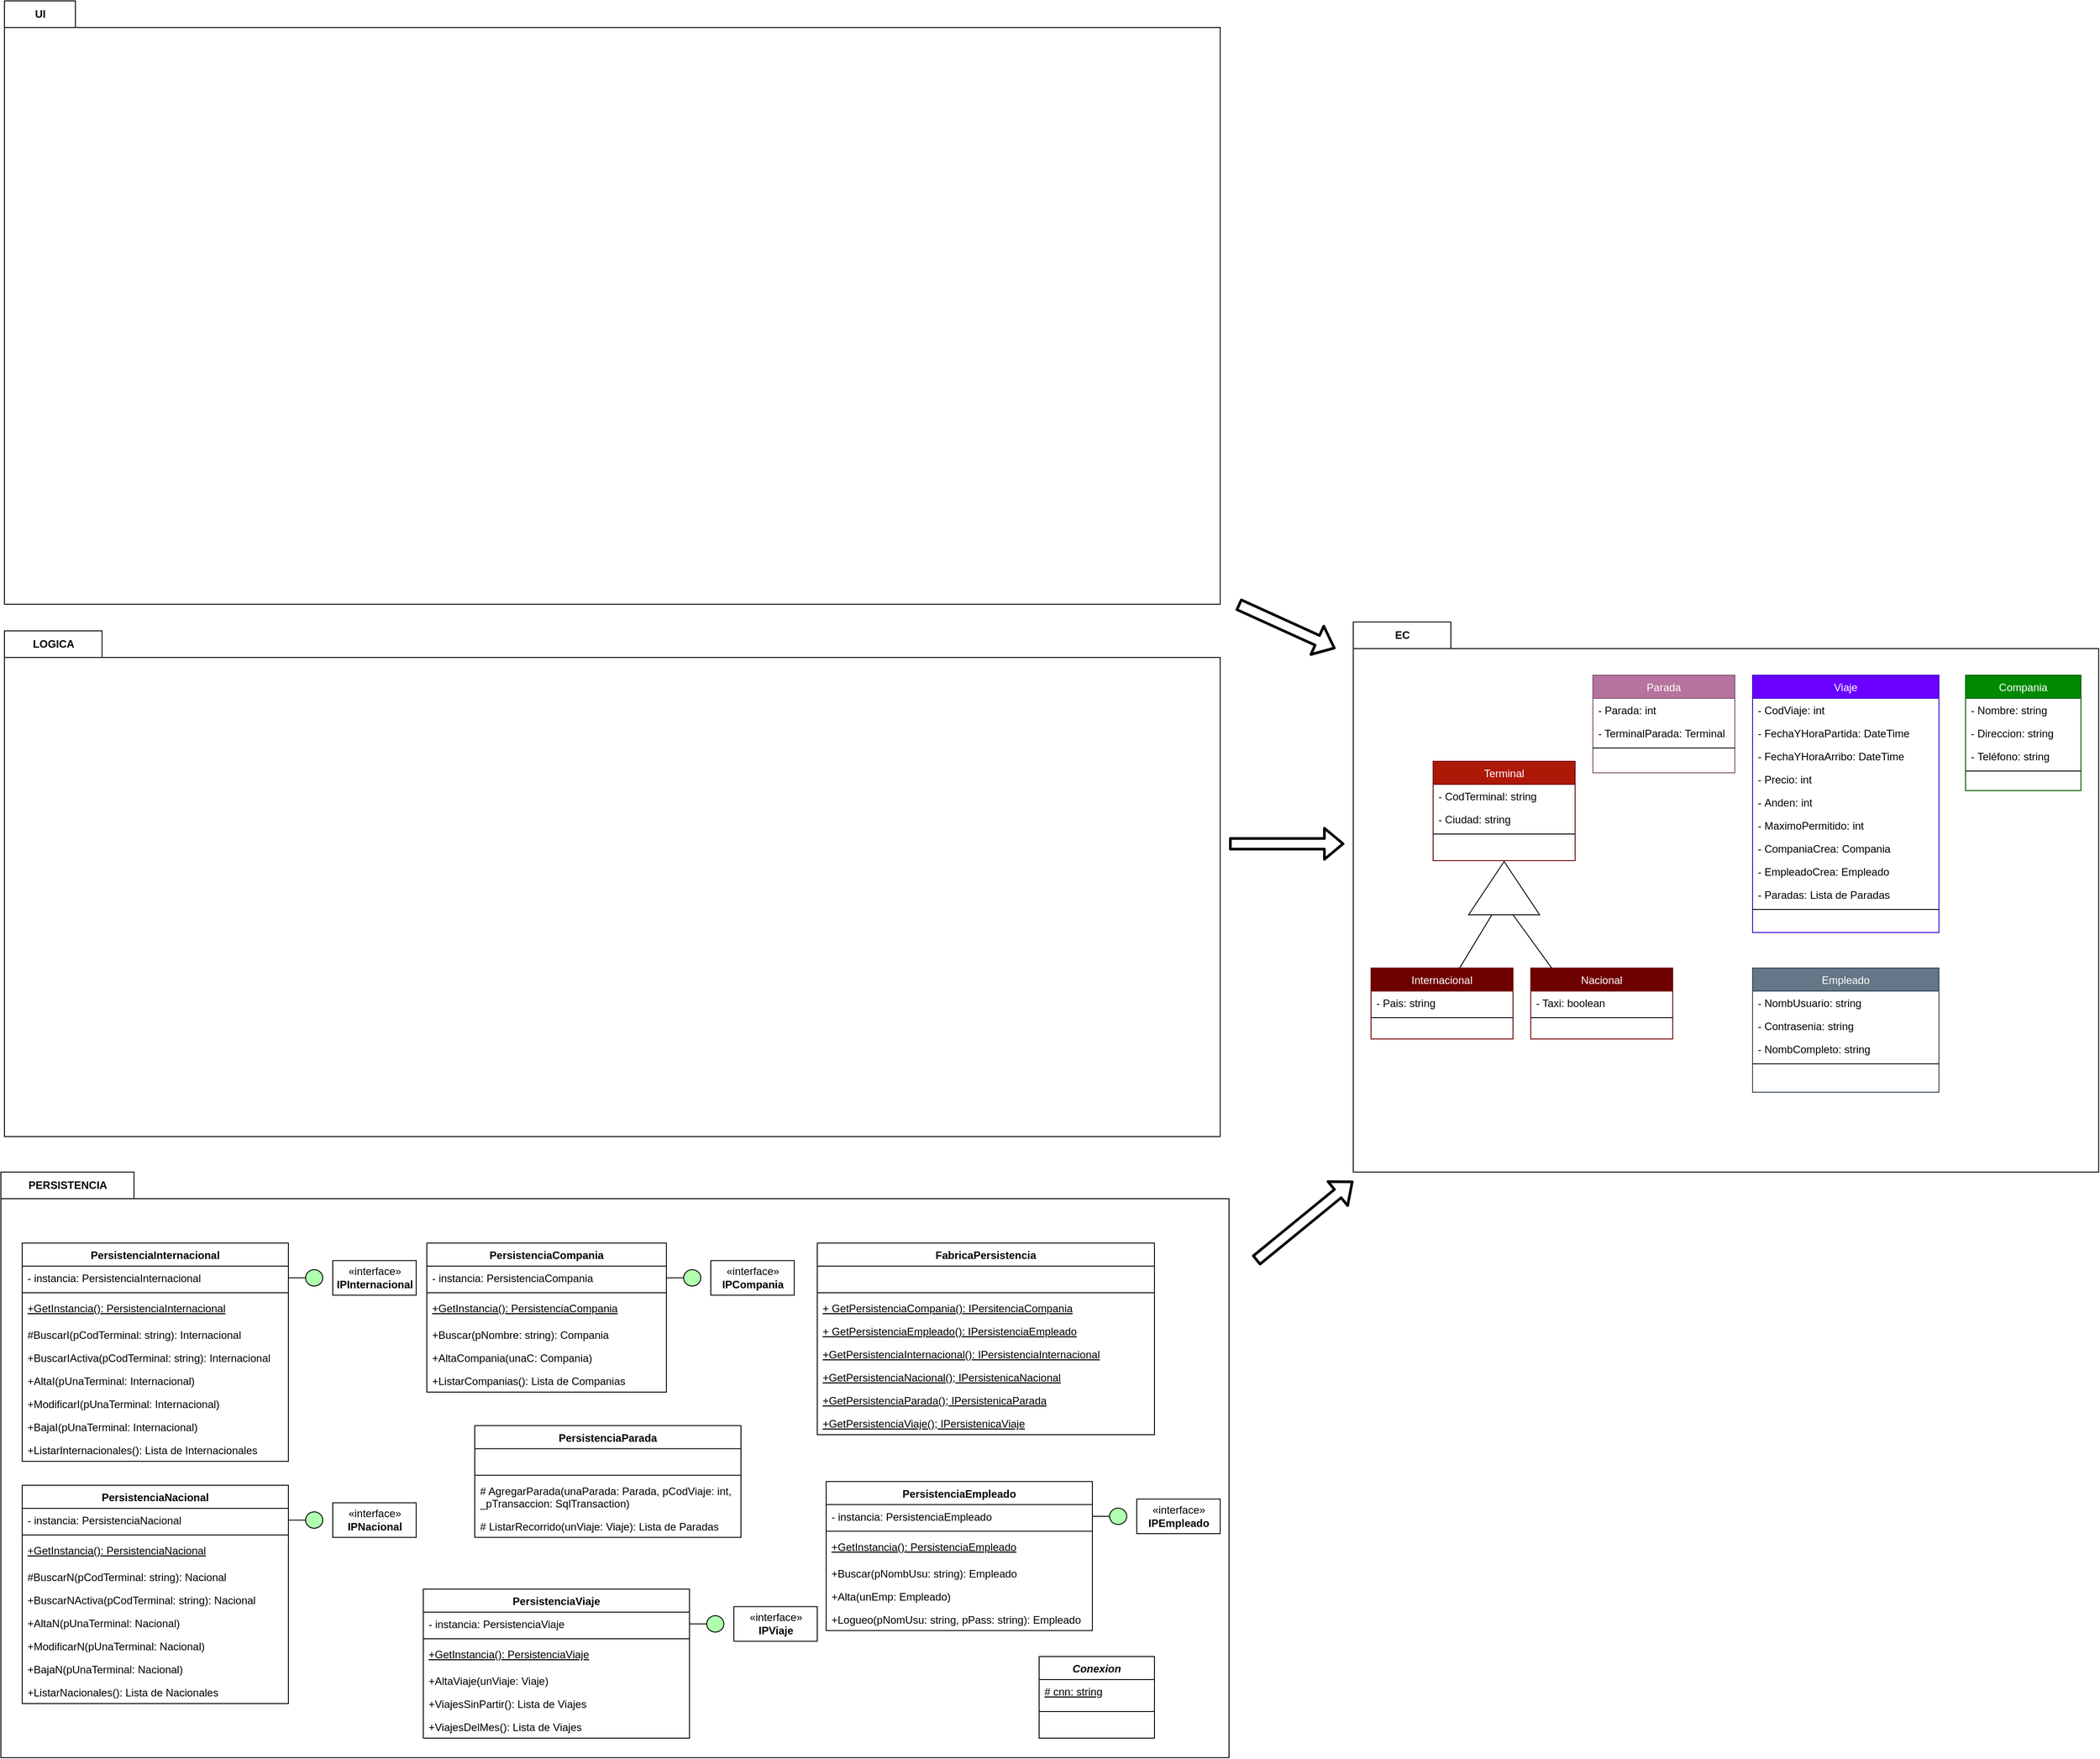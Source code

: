 <mxfile version="21.5.2" type="google">
  <diagram id="YKiBKlaoCuLFtthqr4kv" name="Página-1">
    <mxGraphModel grid="1" page="1" gridSize="10" guides="1" tooltips="1" connect="1" arrows="1" fold="1" pageScale="1" pageWidth="827" pageHeight="1169" math="0" shadow="0">
      <root>
        <mxCell id="0" />
        <mxCell id="1" parent="0" />
        <mxCell id="Zzf7KM-flJiP9QOSgCD5-19" value="LOGICA&lt;span style=&quot;color: rgba(0, 0, 0, 0); font-family: monospace; font-size: 0px; font-weight: 400; text-align: start;&quot;&gt;%3CmxGraphModel%3E%3Croot%3E%3CmxCell%20id%3D%220%22%2F%3E%3CmxCell%20id%3D%221%22%20parent%3D%220%22%2F%3E%3CmxCell%20id%3D%222%22%20value%3D%22UI%22%20style%3D%22shape%3Dfolder%3BfontStyle%3D1%3BtabWidth%3D110%3BtabHeight%3D30%3BtabPosition%3Dleft%3Bhtml%3D1%3BboundedLbl%3D1%3BlabelInHeader%3D1%3Bcontainer%3D1%3Bcollapsible%3D0%3BrecursiveResize%3D0%3B%22%20vertex%3D%221%22%20parent%3D%221%22%3E%3CmxGeometry%20x%3D%22100%22%20y%3D%2250%22%20width%3D%22710%22%20height%3D%22260%22%20as%3D%22geometry%22%2F%3E%3C%2FmxCell%3E%3C%2Froot%3E%3C%2FmxGraphModel%3E&lt;/span&gt;" style="shape=folder;fontStyle=1;tabWidth=110;tabHeight=30;tabPosition=left;html=1;boundedLbl=1;labelInHeader=1;container=1;collapsible=0;recursiveResize=0;strokeColor=#000000;" vertex="1" parent="1">
          <mxGeometry x="-480" y="740" width="1370" height="570" as="geometry" />
        </mxCell>
        <mxCell id="Zzf7KM-flJiP9QOSgCD5-37" value="PERSISTENCIA" style="shape=folder;fontStyle=1;tabWidth=150;tabHeight=30;tabPosition=left;html=1;boundedLbl=1;labelInHeader=1;container=1;collapsible=0;recursiveResize=0;" vertex="1" parent="1">
          <mxGeometry x="-484" y="1350" width="1384" height="660" as="geometry" />
        </mxCell>
        <mxCell id="4FLnIjoYqeW0npmRk8-U-1" value="Conexion" style="swimlane;fontStyle=3;align=center;verticalAlign=top;childLayout=stackLayout;horizontal=1;startSize=26;horizontalStack=0;resizeParent=1;resizeParentMax=0;resizeLast=0;collapsible=1;marginBottom=0;" vertex="1" parent="Zzf7KM-flJiP9QOSgCD5-37">
          <mxGeometry x="1170" y="546" width="130" height="92" as="geometry" />
        </mxCell>
        <mxCell id="4FLnIjoYqeW0npmRk8-U-2" value="# cnn: string" style="text;strokeColor=none;fillColor=none;align=left;verticalAlign=top;spacingLeft=4;spacingRight=4;overflow=hidden;rotatable=0;points=[[0,0.5],[1,0.5]];portConstraint=eastwest;fontStyle=4" vertex="1" parent="4FLnIjoYqeW0npmRk8-U-1">
          <mxGeometry y="26" width="130" height="32" as="geometry" />
        </mxCell>
        <mxCell id="4FLnIjoYqeW0npmRk8-U-3" value="" style="line;strokeWidth=1;fillColor=none;align=left;verticalAlign=middle;spacingTop=-1;spacingLeft=3;spacingRight=3;rotatable=0;labelPosition=right;points=[];portConstraint=eastwest;strokeColor=inherit;" vertex="1" parent="4FLnIjoYqeW0npmRk8-U-1">
          <mxGeometry y="58" width="130" height="8" as="geometry" />
        </mxCell>
        <mxCell id="4FLnIjoYqeW0npmRk8-U-4" value=" " style="text;strokeColor=none;fillColor=none;align=left;verticalAlign=top;spacingLeft=4;spacingRight=4;overflow=hidden;rotatable=0;points=[[0,0.5],[1,0.5]];portConstraint=eastwest;" vertex="1" parent="4FLnIjoYqeW0npmRk8-U-1">
          <mxGeometry y="66" width="130" height="26" as="geometry" />
        </mxCell>
        <mxCell id="tdh5stbtL8ZLt6p26N77-5" value="PersistenciaCompania" style="swimlane;fontStyle=1;align=center;verticalAlign=top;childLayout=stackLayout;horizontal=1;startSize=26;horizontalStack=0;resizeParent=1;resizeParentMax=0;resizeLast=0;collapsible=1;marginBottom=0;" vertex="1" parent="Zzf7KM-flJiP9QOSgCD5-37">
          <mxGeometry x="480" y="80" width="270" height="168" as="geometry" />
        </mxCell>
        <mxCell id="tdh5stbtL8ZLt6p26N77-6" value="- instancia: PersistenciaCompania " style="text;strokeColor=none;fillColor=none;align=left;verticalAlign=top;spacingLeft=4;spacingRight=4;overflow=hidden;rotatable=0;points=[[0,0.5],[1,0.5]];portConstraint=eastwest;" vertex="1" parent="tdh5stbtL8ZLt6p26N77-5">
          <mxGeometry y="26" width="270" height="26" as="geometry" />
        </mxCell>
        <mxCell id="tdh5stbtL8ZLt6p26N77-7" value="" style="line;strokeWidth=1;fillColor=none;align=left;verticalAlign=middle;spacingTop=-1;spacingLeft=3;spacingRight=3;rotatable=0;labelPosition=right;points=[];portConstraint=eastwest;strokeColor=inherit;" vertex="1" parent="tdh5stbtL8ZLt6p26N77-5">
          <mxGeometry y="52" width="270" height="8" as="geometry" />
        </mxCell>
        <mxCell id="tdh5stbtL8ZLt6p26N77-8" value="+GetInstancia(): PersistenciaCompania" style="text;strokeColor=none;fillColor=none;align=left;verticalAlign=top;spacingLeft=4;spacingRight=4;overflow=hidden;rotatable=0;points=[[0,0.5],[1,0.5]];portConstraint=eastwest;fontStyle=4" vertex="1" parent="tdh5stbtL8ZLt6p26N77-5">
          <mxGeometry y="60" width="270" height="30" as="geometry" />
        </mxCell>
        <mxCell id="tdh5stbtL8ZLt6p26N77-12" value="+Buscar(pNombre: string): Compania" style="text;strokeColor=none;fillColor=none;align=left;verticalAlign=top;spacingLeft=4;spacingRight=4;overflow=hidden;rotatable=0;points=[[0,0.5],[1,0.5]];portConstraint=eastwest;fontStyle=0" vertex="1" parent="tdh5stbtL8ZLt6p26N77-5">
          <mxGeometry y="90" width="270" height="26" as="geometry" />
        </mxCell>
        <mxCell id="KsVdHm2s3OmVLTwSaz9g-104" value="+AltaCompania(unaC: Compania)" style="text;strokeColor=none;fillColor=none;align=left;verticalAlign=top;spacingLeft=4;spacingRight=4;overflow=hidden;rotatable=0;points=[[0,0.5],[1,0.5]];portConstraint=eastwest;fontStyle=0" vertex="1" parent="tdh5stbtL8ZLt6p26N77-5">
          <mxGeometry y="116" width="270" height="26" as="geometry" />
        </mxCell>
        <mxCell id="KsVdHm2s3OmVLTwSaz9g-105" value="+ListarCompanias(): Lista de Companias" style="text;strokeColor=none;fillColor=none;align=left;verticalAlign=top;spacingLeft=4;spacingRight=4;overflow=hidden;rotatable=0;points=[[0,0.5],[1,0.5]];portConstraint=eastwest;fontStyle=0" vertex="1" parent="tdh5stbtL8ZLt6p26N77-5">
          <mxGeometry y="142" width="270" height="26" as="geometry" />
        </mxCell>
        <mxCell id="4FLnIjoYqeW0npmRk8-U-20" value="FabricaPersistencia" style="swimlane;fontStyle=1;align=center;verticalAlign=top;childLayout=stackLayout;horizontal=1;startSize=26;horizontalStack=0;resizeParent=1;resizeParentMax=0;resizeLast=0;collapsible=1;marginBottom=0;" vertex="1" parent="Zzf7KM-flJiP9QOSgCD5-37">
          <mxGeometry x="920" y="80" width="380" height="216" as="geometry" />
        </mxCell>
        <mxCell id="4FLnIjoYqeW0npmRk8-U-21" value=" " style="text;strokeColor=none;fillColor=none;align=left;verticalAlign=top;spacingLeft=4;spacingRight=4;overflow=hidden;rotatable=0;points=[[0,0.5],[1,0.5]];portConstraint=eastwest;" vertex="1" parent="4FLnIjoYqeW0npmRk8-U-20">
          <mxGeometry y="26" width="380" height="26" as="geometry" />
        </mxCell>
        <mxCell id="4FLnIjoYqeW0npmRk8-U-22" value="" style="line;strokeWidth=1;fillColor=none;align=left;verticalAlign=middle;spacingTop=-1;spacingLeft=3;spacingRight=3;rotatable=0;labelPosition=right;points=[];portConstraint=eastwest;strokeColor=inherit;" vertex="1" parent="4FLnIjoYqeW0npmRk8-U-20">
          <mxGeometry y="52" width="380" height="8" as="geometry" />
        </mxCell>
        <mxCell id="qBw_OB1yYFoaNtmwpmEW-3" value="+ GetPersistenciaCompania(): IPersitenciaCompania" style="text;strokeColor=none;fillColor=none;align=left;verticalAlign=top;spacingLeft=4;spacingRight=4;overflow=hidden;rotatable=0;points=[[0,0.5],[1,0.5]];portConstraint=eastwest;fontStyle=4" vertex="1" parent="4FLnIjoYqeW0npmRk8-U-20">
          <mxGeometry y="60" width="380" height="26" as="geometry" />
        </mxCell>
        <mxCell id="4FLnIjoYqeW0npmRk8-U-23" value="+ GetPersistenciaEmpleado(): IPersistenciaEmpleado" style="text;strokeColor=none;fillColor=none;align=left;verticalAlign=top;spacingLeft=4;spacingRight=4;overflow=hidden;rotatable=0;points=[[0,0.5],[1,0.5]];portConstraint=eastwest;fontStyle=4" vertex="1" parent="4FLnIjoYqeW0npmRk8-U-20">
          <mxGeometry y="86" width="380" height="26" as="geometry" />
        </mxCell>
        <mxCell id="qBw_OB1yYFoaNtmwpmEW-4" value="+GetPersistenciaInternacional(): IPersistenciaInternacional" style="text;strokeColor=none;fillColor=none;align=left;verticalAlign=top;spacingLeft=4;spacingRight=4;overflow=hidden;rotatable=0;points=[[0,0.5],[1,0.5]];portConstraint=eastwest;fontStyle=4" vertex="1" parent="4FLnIjoYqeW0npmRk8-U-20">
          <mxGeometry y="112" width="380" height="26" as="geometry" />
        </mxCell>
        <mxCell id="iTHzH2P1z4E5CIiTlRkQ-4" value="+GetPersistenciaNacional(); IPersistenicaNacional" style="text;strokeColor=none;fillColor=none;align=left;verticalAlign=top;spacingLeft=4;spacingRight=4;overflow=hidden;rotatable=0;points=[[0,0.5],[1,0.5]];portConstraint=eastwest;fontStyle=4" vertex="1" parent="4FLnIjoYqeW0npmRk8-U-20">
          <mxGeometry y="138" width="380" height="26" as="geometry" />
        </mxCell>
        <mxCell id="KsVdHm2s3OmVLTwSaz9g-100" value="+GetPersistenciaParada(); IPersistenicaParada" style="text;strokeColor=none;fillColor=none;align=left;verticalAlign=top;spacingLeft=4;spacingRight=4;overflow=hidden;rotatable=0;points=[[0,0.5],[1,0.5]];portConstraint=eastwest;fontStyle=4" vertex="1" parent="4FLnIjoYqeW0npmRk8-U-20">
          <mxGeometry y="164" width="380" height="26" as="geometry" />
        </mxCell>
        <mxCell id="KsVdHm2s3OmVLTwSaz9g-101" value="+GetPersistenciaViaje(); IPersistenicaViaje" style="text;strokeColor=none;fillColor=none;align=left;verticalAlign=top;spacingLeft=4;spacingRight=4;overflow=hidden;rotatable=0;points=[[0,0.5],[1,0.5]];portConstraint=eastwest;fontStyle=4" vertex="1" parent="4FLnIjoYqeW0npmRk8-U-20">
          <mxGeometry y="190" width="380" height="26" as="geometry" />
        </mxCell>
        <mxCell id="KsVdHm2s3OmVLTwSaz9g-102" value="" style="html=1;outlineConnect=0;whiteSpace=wrap;fillColor=#AFFFAF;shape=mxgraph.archimate3.interface;rotation=0;" vertex="1" parent="Zzf7KM-flJiP9QOSgCD5-37">
          <mxGeometry x="750" y="110" width="38.75" height="18.5" as="geometry" />
        </mxCell>
        <mxCell id="KsVdHm2s3OmVLTwSaz9g-103" value="«interface»&lt;br&gt;&lt;b&gt;IPCompania&lt;/b&gt;" style="html=1;" vertex="1" parent="Zzf7KM-flJiP9QOSgCD5-37">
          <mxGeometry x="800" y="99.75" width="94" height="39" as="geometry" />
        </mxCell>
        <mxCell id="KsVdHm2s3OmVLTwSaz9g-106" value="PersistenciaEmpleado" style="swimlane;fontStyle=1;align=center;verticalAlign=top;childLayout=stackLayout;horizontal=1;startSize=26;horizontalStack=0;resizeParent=1;resizeParentMax=0;resizeLast=0;collapsible=1;marginBottom=0;" vertex="1" parent="Zzf7KM-flJiP9QOSgCD5-37">
          <mxGeometry x="930" y="348.75" width="300" height="168" as="geometry" />
        </mxCell>
        <mxCell id="KsVdHm2s3OmVLTwSaz9g-107" value="- instancia: PersistenciaEmpleado " style="text;strokeColor=none;fillColor=none;align=left;verticalAlign=top;spacingLeft=4;spacingRight=4;overflow=hidden;rotatable=0;points=[[0,0.5],[1,0.5]];portConstraint=eastwest;" vertex="1" parent="KsVdHm2s3OmVLTwSaz9g-106">
          <mxGeometry y="26" width="300" height="26" as="geometry" />
        </mxCell>
        <mxCell id="KsVdHm2s3OmVLTwSaz9g-108" value="" style="line;strokeWidth=1;fillColor=none;align=left;verticalAlign=middle;spacingTop=-1;spacingLeft=3;spacingRight=3;rotatable=0;labelPosition=right;points=[];portConstraint=eastwest;strokeColor=inherit;" vertex="1" parent="KsVdHm2s3OmVLTwSaz9g-106">
          <mxGeometry y="52" width="300" height="8" as="geometry" />
        </mxCell>
        <mxCell id="KsVdHm2s3OmVLTwSaz9g-109" value="+GetInstancia(): PersistenciaEmpleado" style="text;strokeColor=none;fillColor=none;align=left;verticalAlign=top;spacingLeft=4;spacingRight=4;overflow=hidden;rotatable=0;points=[[0,0.5],[1,0.5]];portConstraint=eastwest;fontStyle=4" vertex="1" parent="KsVdHm2s3OmVLTwSaz9g-106">
          <mxGeometry y="60" width="300" height="30" as="geometry" />
        </mxCell>
        <mxCell id="KsVdHm2s3OmVLTwSaz9g-110" value="+Buscar(pNombUsu: string): Empleado" style="text;strokeColor=none;fillColor=none;align=left;verticalAlign=top;spacingLeft=4;spacingRight=4;overflow=hidden;rotatable=0;points=[[0,0.5],[1,0.5]];portConstraint=eastwest;fontStyle=0" vertex="1" parent="KsVdHm2s3OmVLTwSaz9g-106">
          <mxGeometry y="90" width="300" height="26" as="geometry" />
        </mxCell>
        <mxCell id="E3NjFHeiNeaFwxdR294I-6" value="+Alta(unEmp: Empleado)" style="text;strokeColor=none;fillColor=none;align=left;verticalAlign=top;spacingLeft=4;spacingRight=4;overflow=hidden;rotatable=0;points=[[0,0.5],[1,0.5]];portConstraint=eastwest;fontStyle=0" vertex="1" parent="KsVdHm2s3OmVLTwSaz9g-106">
          <mxGeometry y="116" width="300" height="26" as="geometry" />
        </mxCell>
        <mxCell id="KsVdHm2s3OmVLTwSaz9g-111" value="+Logueo(pNomUsu: string, pPass: string): Empleado" style="text;strokeColor=none;fillColor=none;align=left;verticalAlign=top;spacingLeft=4;spacingRight=4;overflow=hidden;rotatable=0;points=[[0,0.5],[1,0.5]];portConstraint=eastwest;fontStyle=0" vertex="1" parent="KsVdHm2s3OmVLTwSaz9g-106">
          <mxGeometry y="142" width="300" height="26" as="geometry" />
        </mxCell>
        <mxCell id="KsVdHm2s3OmVLTwSaz9g-113" value="" style="html=1;outlineConnect=0;whiteSpace=wrap;fillColor=#AFFFAF;shape=mxgraph.archimate3.interface;rotation=0;" vertex="1" parent="Zzf7KM-flJiP9QOSgCD5-37">
          <mxGeometry x="1230" y="378.75" width="38.75" height="18.5" as="geometry" />
        </mxCell>
        <mxCell id="KsVdHm2s3OmVLTwSaz9g-114" value="«interface»&lt;br&gt;&lt;b&gt;IPEmpleado&lt;/b&gt;" style="html=1;" vertex="1" parent="Zzf7KM-flJiP9QOSgCD5-37">
          <mxGeometry x="1280" y="368.5" width="94" height="39" as="geometry" />
        </mxCell>
        <mxCell id="KsVdHm2s3OmVLTwSaz9g-116" value="PersistenciaInternacional" style="swimlane;fontStyle=1;align=center;verticalAlign=top;childLayout=stackLayout;horizontal=1;startSize=26;horizontalStack=0;resizeParent=1;resizeParentMax=0;resizeLast=0;collapsible=1;marginBottom=0;" vertex="1" parent="Zzf7KM-flJiP9QOSgCD5-37">
          <mxGeometry x="24" y="80" width="300" height="246" as="geometry" />
        </mxCell>
        <mxCell id="KsVdHm2s3OmVLTwSaz9g-117" value="- instancia: PersistenciaInternacional" style="text;strokeColor=none;fillColor=none;align=left;verticalAlign=top;spacingLeft=4;spacingRight=4;overflow=hidden;rotatable=0;points=[[0,0.5],[1,0.5]];portConstraint=eastwest;" vertex="1" parent="KsVdHm2s3OmVLTwSaz9g-116">
          <mxGeometry y="26" width="300" height="26" as="geometry" />
        </mxCell>
        <mxCell id="KsVdHm2s3OmVLTwSaz9g-118" value="" style="line;strokeWidth=1;fillColor=none;align=left;verticalAlign=middle;spacingTop=-1;spacingLeft=3;spacingRight=3;rotatable=0;labelPosition=right;points=[];portConstraint=eastwest;strokeColor=inherit;" vertex="1" parent="KsVdHm2s3OmVLTwSaz9g-116">
          <mxGeometry y="52" width="300" height="8" as="geometry" />
        </mxCell>
        <mxCell id="KsVdHm2s3OmVLTwSaz9g-119" value="+GetInstancia(): PersistenciaInternacional" style="text;strokeColor=none;fillColor=none;align=left;verticalAlign=top;spacingLeft=4;spacingRight=4;overflow=hidden;rotatable=0;points=[[0,0.5],[1,0.5]];portConstraint=eastwest;fontStyle=4" vertex="1" parent="KsVdHm2s3OmVLTwSaz9g-116">
          <mxGeometry y="60" width="300" height="30" as="geometry" />
        </mxCell>
        <mxCell id="KsVdHm2s3OmVLTwSaz9g-120" value="#BuscarI(pCodTerminal: string): Internacional" style="text;strokeColor=none;fillColor=none;align=left;verticalAlign=top;spacingLeft=4;spacingRight=4;overflow=hidden;rotatable=0;points=[[0,0.5],[1,0.5]];portConstraint=eastwest;fontStyle=0" vertex="1" parent="KsVdHm2s3OmVLTwSaz9g-116">
          <mxGeometry y="90" width="300" height="26" as="geometry" />
        </mxCell>
        <mxCell id="KsVdHm2s3OmVLTwSaz9g-121" value="+BuscarIActiva(pCodTerminal: string): Internacional" style="text;strokeColor=none;fillColor=none;align=left;verticalAlign=top;spacingLeft=4;spacingRight=4;overflow=hidden;rotatable=0;points=[[0,0.5],[1,0.5]];portConstraint=eastwest;fontStyle=0" vertex="1" parent="KsVdHm2s3OmVLTwSaz9g-116">
          <mxGeometry y="116" width="300" height="26" as="geometry" />
        </mxCell>
        <mxCell id="KsVdHm2s3OmVLTwSaz9g-122" value="+AltaI(pUnaTerminal: Internacional)" style="text;strokeColor=none;fillColor=none;align=left;verticalAlign=top;spacingLeft=4;spacingRight=4;overflow=hidden;rotatable=0;points=[[0,0.5],[1,0.5]];portConstraint=eastwest;fontStyle=0" vertex="1" parent="KsVdHm2s3OmVLTwSaz9g-116">
          <mxGeometry y="142" width="300" height="26" as="geometry" />
        </mxCell>
        <mxCell id="KsVdHm2s3OmVLTwSaz9g-126" value="+ModificarI(pUnaTerminal: Internacional)" style="text;strokeColor=none;fillColor=none;align=left;verticalAlign=top;spacingLeft=4;spacingRight=4;overflow=hidden;rotatable=0;points=[[0,0.5],[1,0.5]];portConstraint=eastwest;fontStyle=0" vertex="1" parent="KsVdHm2s3OmVLTwSaz9g-116">
          <mxGeometry y="168" width="300" height="26" as="geometry" />
        </mxCell>
        <mxCell id="KsVdHm2s3OmVLTwSaz9g-125" value="+BajaI(pUnaTerminal: Internacional)" style="text;strokeColor=none;fillColor=none;align=left;verticalAlign=top;spacingLeft=4;spacingRight=4;overflow=hidden;rotatable=0;points=[[0,0.5],[1,0.5]];portConstraint=eastwest;fontStyle=0" vertex="1" parent="KsVdHm2s3OmVLTwSaz9g-116">
          <mxGeometry y="194" width="300" height="26" as="geometry" />
        </mxCell>
        <mxCell id="KsVdHm2s3OmVLTwSaz9g-127" value="+ListarInternacionales(): Lista de Internacionales" style="text;strokeColor=none;fillColor=none;align=left;verticalAlign=top;spacingLeft=4;spacingRight=4;overflow=hidden;rotatable=0;points=[[0,0.5],[1,0.5]];portConstraint=eastwest;fontStyle=0" vertex="1" parent="KsVdHm2s3OmVLTwSaz9g-116">
          <mxGeometry y="220" width="300" height="26" as="geometry" />
        </mxCell>
        <mxCell id="KsVdHm2s3OmVLTwSaz9g-123" value="" style="html=1;outlineConnect=0;whiteSpace=wrap;fillColor=#AFFFAF;shape=mxgraph.archimate3.interface;rotation=0;" vertex="1" parent="Zzf7KM-flJiP9QOSgCD5-37">
          <mxGeometry x="324" y="110" width="38.75" height="18.5" as="geometry" />
        </mxCell>
        <mxCell id="KsVdHm2s3OmVLTwSaz9g-124" value="«interface»&lt;br&gt;&lt;b&gt;IPInternacional&lt;/b&gt;" style="html=1;" vertex="1" parent="Zzf7KM-flJiP9QOSgCD5-37">
          <mxGeometry x="374" y="99.75" width="94" height="39" as="geometry" />
        </mxCell>
        <mxCell id="KsVdHm2s3OmVLTwSaz9g-128" value="PersistenciaNacional" style="swimlane;fontStyle=1;align=center;verticalAlign=top;childLayout=stackLayout;horizontal=1;startSize=26;horizontalStack=0;resizeParent=1;resizeParentMax=0;resizeLast=0;collapsible=1;marginBottom=0;" vertex="1" parent="Zzf7KM-flJiP9QOSgCD5-37">
          <mxGeometry x="24" y="353" width="300" height="246" as="geometry" />
        </mxCell>
        <mxCell id="KsVdHm2s3OmVLTwSaz9g-129" value="- instancia: PersistenciaNacional" style="text;strokeColor=none;fillColor=none;align=left;verticalAlign=top;spacingLeft=4;spacingRight=4;overflow=hidden;rotatable=0;points=[[0,0.5],[1,0.5]];portConstraint=eastwest;" vertex="1" parent="KsVdHm2s3OmVLTwSaz9g-128">
          <mxGeometry y="26" width="300" height="26" as="geometry" />
        </mxCell>
        <mxCell id="KsVdHm2s3OmVLTwSaz9g-130" value="" style="line;strokeWidth=1;fillColor=none;align=left;verticalAlign=middle;spacingTop=-1;spacingLeft=3;spacingRight=3;rotatable=0;labelPosition=right;points=[];portConstraint=eastwest;strokeColor=inherit;" vertex="1" parent="KsVdHm2s3OmVLTwSaz9g-128">
          <mxGeometry y="52" width="300" height="8" as="geometry" />
        </mxCell>
        <mxCell id="KsVdHm2s3OmVLTwSaz9g-131" value="+GetInstancia(): PersistenciaNacional" style="text;strokeColor=none;fillColor=none;align=left;verticalAlign=top;spacingLeft=4;spacingRight=4;overflow=hidden;rotatable=0;points=[[0,0.5],[1,0.5]];portConstraint=eastwest;fontStyle=4" vertex="1" parent="KsVdHm2s3OmVLTwSaz9g-128">
          <mxGeometry y="60" width="300" height="30" as="geometry" />
        </mxCell>
        <mxCell id="KsVdHm2s3OmVLTwSaz9g-132" value="#BuscarN(pCodTerminal: string): Nacional" style="text;strokeColor=none;fillColor=none;align=left;verticalAlign=top;spacingLeft=4;spacingRight=4;overflow=hidden;rotatable=0;points=[[0,0.5],[1,0.5]];portConstraint=eastwest;fontStyle=0" vertex="1" parent="KsVdHm2s3OmVLTwSaz9g-128">
          <mxGeometry y="90" width="300" height="26" as="geometry" />
        </mxCell>
        <mxCell id="KsVdHm2s3OmVLTwSaz9g-133" value="+BuscarNActiva(pCodTerminal: string): Nacional" style="text;strokeColor=none;fillColor=none;align=left;verticalAlign=top;spacingLeft=4;spacingRight=4;overflow=hidden;rotatable=0;points=[[0,0.5],[1,0.5]];portConstraint=eastwest;fontStyle=0" vertex="1" parent="KsVdHm2s3OmVLTwSaz9g-128">
          <mxGeometry y="116" width="300" height="26" as="geometry" />
        </mxCell>
        <mxCell id="KsVdHm2s3OmVLTwSaz9g-134" value="+AltaN(pUnaTerminal: Nacional)" style="text;strokeColor=none;fillColor=none;align=left;verticalAlign=top;spacingLeft=4;spacingRight=4;overflow=hidden;rotatable=0;points=[[0,0.5],[1,0.5]];portConstraint=eastwest;fontStyle=0" vertex="1" parent="KsVdHm2s3OmVLTwSaz9g-128">
          <mxGeometry y="142" width="300" height="26" as="geometry" />
        </mxCell>
        <mxCell id="KsVdHm2s3OmVLTwSaz9g-135" value="+ModificarN(pUnaTerminal: Nacional)" style="text;strokeColor=none;fillColor=none;align=left;verticalAlign=top;spacingLeft=4;spacingRight=4;overflow=hidden;rotatable=0;points=[[0,0.5],[1,0.5]];portConstraint=eastwest;fontStyle=0" vertex="1" parent="KsVdHm2s3OmVLTwSaz9g-128">
          <mxGeometry y="168" width="300" height="26" as="geometry" />
        </mxCell>
        <mxCell id="KsVdHm2s3OmVLTwSaz9g-136" value="+BajaN(pUnaTerminal: Nacional)" style="text;strokeColor=none;fillColor=none;align=left;verticalAlign=top;spacingLeft=4;spacingRight=4;overflow=hidden;rotatable=0;points=[[0,0.5],[1,0.5]];portConstraint=eastwest;fontStyle=0" vertex="1" parent="KsVdHm2s3OmVLTwSaz9g-128">
          <mxGeometry y="194" width="300" height="26" as="geometry" />
        </mxCell>
        <mxCell id="KsVdHm2s3OmVLTwSaz9g-137" value="+ListarNacionales(): Lista de Nacionales" style="text;strokeColor=none;fillColor=none;align=left;verticalAlign=top;spacingLeft=4;spacingRight=4;overflow=hidden;rotatable=0;points=[[0,0.5],[1,0.5]];portConstraint=eastwest;fontStyle=0" vertex="1" parent="KsVdHm2s3OmVLTwSaz9g-128">
          <mxGeometry y="220" width="300" height="26" as="geometry" />
        </mxCell>
        <mxCell id="KsVdHm2s3OmVLTwSaz9g-138" value="" style="html=1;outlineConnect=0;whiteSpace=wrap;fillColor=#AFFFAF;shape=mxgraph.archimate3.interface;rotation=0;" vertex="1" parent="Zzf7KM-flJiP9QOSgCD5-37">
          <mxGeometry x="324" y="383" width="38.75" height="18.5" as="geometry" />
        </mxCell>
        <mxCell id="KsVdHm2s3OmVLTwSaz9g-139" value="«interface»&lt;br&gt;&lt;b&gt;IPNacional&lt;/b&gt;" style="html=1;" vertex="1" parent="Zzf7KM-flJiP9QOSgCD5-37">
          <mxGeometry x="374" y="372.75" width="94" height="39" as="geometry" />
        </mxCell>
        <mxCell id="KsVdHm2s3OmVLTwSaz9g-140" value="PersistenciaParada" style="swimlane;fontStyle=1;align=center;verticalAlign=top;childLayout=stackLayout;horizontal=1;startSize=26;horizontalStack=0;resizeParent=1;resizeParentMax=0;resizeLast=0;collapsible=1;marginBottom=0;" vertex="1" parent="Zzf7KM-flJiP9QOSgCD5-37">
          <mxGeometry x="534" y="285.75" width="300" height="126" as="geometry" />
        </mxCell>
        <mxCell id="E3NjFHeiNeaFwxdR294I-5" value="   " style="text;strokeColor=none;fillColor=none;align=left;verticalAlign=top;spacingLeft=4;spacingRight=4;overflow=hidden;rotatable=0;points=[[0,0.5],[1,0.5]];portConstraint=eastwest;fontStyle=0" vertex="1" parent="KsVdHm2s3OmVLTwSaz9g-140">
          <mxGeometry y="26" width="300" height="26" as="geometry" />
        </mxCell>
        <mxCell id="KsVdHm2s3OmVLTwSaz9g-142" value="" style="line;strokeWidth=1;fillColor=none;align=left;verticalAlign=middle;spacingTop=-1;spacingLeft=3;spacingRight=3;rotatable=0;labelPosition=right;points=[];portConstraint=eastwest;strokeColor=inherit;" vertex="1" parent="KsVdHm2s3OmVLTwSaz9g-140">
          <mxGeometry y="52" width="300" height="8" as="geometry" />
        </mxCell>
        <mxCell id="KsVdHm2s3OmVLTwSaz9g-144" value="# AgregarParada(unaParada: Parada, pCodViaje: int,&#xa;_pTransaccion: SqlTransaction)&#xa;" style="text;strokeColor=none;fillColor=none;align=left;verticalAlign=top;spacingLeft=4;spacingRight=4;overflow=hidden;rotatable=0;points=[[0,0.5],[1,0.5]];portConstraint=eastwest;fontStyle=0" vertex="1" parent="KsVdHm2s3OmVLTwSaz9g-140">
          <mxGeometry y="60" width="300" height="40" as="geometry" />
        </mxCell>
        <mxCell id="KsVdHm2s3OmVLTwSaz9g-145" value="# ListarRecorrido(unViaje: Viaje): Lista de Paradas" style="text;strokeColor=none;fillColor=none;align=left;verticalAlign=top;spacingLeft=4;spacingRight=4;overflow=hidden;rotatable=0;points=[[0,0.5],[1,0.5]];portConstraint=eastwest;fontStyle=0" vertex="1" parent="KsVdHm2s3OmVLTwSaz9g-140">
          <mxGeometry y="100" width="300" height="26" as="geometry" />
        </mxCell>
        <mxCell id="KsVdHm2s3OmVLTwSaz9g-148" value="PersistenciaViaje" style="swimlane;fontStyle=1;align=center;verticalAlign=top;childLayout=stackLayout;horizontal=1;startSize=26;horizontalStack=0;resizeParent=1;resizeParentMax=0;resizeLast=0;collapsible=1;marginBottom=0;" vertex="1" parent="Zzf7KM-flJiP9QOSgCD5-37">
          <mxGeometry x="476" y="470" width="300" height="168" as="geometry" />
        </mxCell>
        <mxCell id="KsVdHm2s3OmVLTwSaz9g-149" value="- instancia: PersistenciaViaje" style="text;strokeColor=none;fillColor=none;align=left;verticalAlign=top;spacingLeft=4;spacingRight=4;overflow=hidden;rotatable=0;points=[[0,0.5],[1,0.5]];portConstraint=eastwest;" vertex="1" parent="KsVdHm2s3OmVLTwSaz9g-148">
          <mxGeometry y="26" width="300" height="26" as="geometry" />
        </mxCell>
        <mxCell id="KsVdHm2s3OmVLTwSaz9g-150" value="" style="line;strokeWidth=1;fillColor=none;align=left;verticalAlign=middle;spacingTop=-1;spacingLeft=3;spacingRight=3;rotatable=0;labelPosition=right;points=[];portConstraint=eastwest;strokeColor=inherit;" vertex="1" parent="KsVdHm2s3OmVLTwSaz9g-148">
          <mxGeometry y="52" width="300" height="8" as="geometry" />
        </mxCell>
        <mxCell id="KsVdHm2s3OmVLTwSaz9g-151" value="+GetInstancia(): PersistenciaViaje" style="text;strokeColor=none;fillColor=none;align=left;verticalAlign=top;spacingLeft=4;spacingRight=4;overflow=hidden;rotatable=0;points=[[0,0.5],[1,0.5]];portConstraint=eastwest;fontStyle=4" vertex="1" parent="KsVdHm2s3OmVLTwSaz9g-148">
          <mxGeometry y="60" width="300" height="30" as="geometry" />
        </mxCell>
        <mxCell id="KsVdHm2s3OmVLTwSaz9g-152" value="+AltaViaje(unViaje: Viaje)" style="text;strokeColor=none;fillColor=none;align=left;verticalAlign=top;spacingLeft=4;spacingRight=4;overflow=hidden;rotatable=0;points=[[0,0.5],[1,0.5]];portConstraint=eastwest;fontStyle=0" vertex="1" parent="KsVdHm2s3OmVLTwSaz9g-148">
          <mxGeometry y="90" width="300" height="26" as="geometry" />
        </mxCell>
        <mxCell id="KsVdHm2s3OmVLTwSaz9g-153" value="+ViajesSinPartir(): Lista de Viajes" style="text;strokeColor=none;fillColor=none;align=left;verticalAlign=top;spacingLeft=4;spacingRight=4;overflow=hidden;rotatable=0;points=[[0,0.5],[1,0.5]];portConstraint=eastwest;fontStyle=0" vertex="1" parent="KsVdHm2s3OmVLTwSaz9g-148">
          <mxGeometry y="116" width="300" height="26" as="geometry" />
        </mxCell>
        <mxCell id="KsVdHm2s3OmVLTwSaz9g-164" value="+ViajesDelMes(): Lista de Viajes" style="text;strokeColor=none;fillColor=none;align=left;verticalAlign=top;spacingLeft=4;spacingRight=4;overflow=hidden;rotatable=0;points=[[0,0.5],[1,0.5]];portConstraint=eastwest;fontStyle=0" vertex="1" parent="KsVdHm2s3OmVLTwSaz9g-148">
          <mxGeometry y="142" width="300" height="26" as="geometry" />
        </mxCell>
        <mxCell id="KsVdHm2s3OmVLTwSaz9g-154" value="" style="html=1;outlineConnect=0;whiteSpace=wrap;fillColor=#AFFFAF;shape=mxgraph.archimate3.interface;rotation=0;" vertex="1" parent="Zzf7KM-flJiP9QOSgCD5-37">
          <mxGeometry x="776" y="500" width="38.75" height="18.5" as="geometry" />
        </mxCell>
        <mxCell id="KsVdHm2s3OmVLTwSaz9g-155" value="«interface»&lt;br&gt;&lt;b&gt;IPViaje&lt;/b&gt;" style="html=1;" vertex="1" parent="Zzf7KM-flJiP9QOSgCD5-37">
          <mxGeometry x="826" y="489.75" width="94" height="39" as="geometry" />
        </mxCell>
        <mxCell id="Zzf7KM-flJiP9QOSgCD5-168" value="EC" style="shape=folder;fontStyle=1;tabWidth=110;tabHeight=30;tabPosition=left;html=1;boundedLbl=1;labelInHeader=1;container=1;collapsible=0;recursiveResize=0;" vertex="1" parent="1">
          <mxGeometry x="1040" y="730" width="840" height="620" as="geometry" />
        </mxCell>
        <mxCell id="KsVdHm2s3OmVLTwSaz9g-49" value="Nacional" style="swimlane;fontStyle=0;align=center;verticalAlign=top;childLayout=stackLayout;horizontal=1;startSize=26;horizontalStack=0;resizeParent=1;resizeLast=0;collapsible=1;marginBottom=0;rounded=0;shadow=0;strokeWidth=1;fillColor=#6F0000;strokeColor=#6F0000;fontColor=#ffffff;" vertex="1" parent="Zzf7KM-flJiP9QOSgCD5-168">
          <mxGeometry x="200" y="390" width="160" height="80" as="geometry">
            <mxRectangle x="230" y="140" width="160" height="26" as="alternateBounds" />
          </mxGeometry>
        </mxCell>
        <mxCell id="KsVdHm2s3OmVLTwSaz9g-50" value="- Taxi: boolean" style="text;align=left;verticalAlign=top;spacingLeft=4;spacingRight=4;overflow=hidden;rotatable=0;points=[[0,0.5],[1,0.5]];portConstraint=eastwest;" vertex="1" parent="KsVdHm2s3OmVLTwSaz9g-49">
          <mxGeometry y="26" width="160" height="26" as="geometry" />
        </mxCell>
        <mxCell id="KsVdHm2s3OmVLTwSaz9g-51" value="" style="line;html=1;strokeWidth=1;align=left;verticalAlign=middle;spacingTop=-1;spacingLeft=3;spacingRight=3;rotatable=0;labelPosition=right;points=[];portConstraint=eastwest;" vertex="1" parent="KsVdHm2s3OmVLTwSaz9g-49">
          <mxGeometry y="52" width="160" height="8" as="geometry" />
        </mxCell>
        <mxCell id="KsVdHm2s3OmVLTwSaz9g-52" value="" style="triangle;whiteSpace=wrap;html=1;rotation=-90;" vertex="1" parent="Zzf7KM-flJiP9QOSgCD5-168">
          <mxGeometry x="140" y="260" width="60" height="80" as="geometry" />
        </mxCell>
        <mxCell id="KsVdHm2s3OmVLTwSaz9g-53" value="" style="endArrow=none;html=1;rounded=0;exitX=0.623;exitY=0.004;exitDx=0;exitDy=0;exitPerimeter=0;entryX=-0.002;entryY=0.327;entryDx=0;entryDy=0;entryPerimeter=0;" edge="1" parent="Zzf7KM-flJiP9QOSgCD5-168" source="KsVdHm2s3OmVLTwSaz9g-55" target="KsVdHm2s3OmVLTwSaz9g-52">
          <mxGeometry width="50" height="50" relative="1" as="geometry">
            <mxPoint x="120" y="390" as="sourcePoint" />
            <mxPoint x="160" y="340" as="targetPoint" />
          </mxGeometry>
        </mxCell>
        <mxCell id="KsVdHm2s3OmVLTwSaz9g-54" value="" style="endArrow=none;html=1;rounded=0;exitX=0.147;exitY=-0.001;exitDx=0;exitDy=0;exitPerimeter=0;" edge="1" parent="Zzf7KM-flJiP9QOSgCD5-168" source="KsVdHm2s3OmVLTwSaz9g-49">
          <mxGeometry width="50" height="50" relative="1" as="geometry">
            <mxPoint x="220" y="390" as="sourcePoint" />
            <mxPoint x="180" y="330" as="targetPoint" />
          </mxGeometry>
        </mxCell>
        <mxCell id="KsVdHm2s3OmVLTwSaz9g-55" value="Internacional" style="swimlane;fontStyle=0;align=center;verticalAlign=top;childLayout=stackLayout;horizontal=1;startSize=26;horizontalStack=0;resizeParent=1;resizeLast=0;collapsible=1;marginBottom=0;rounded=0;shadow=0;strokeWidth=1;fillColor=#6F0000;fontColor=#ffffff;strokeColor=#6F0000;" vertex="1" parent="Zzf7KM-flJiP9QOSgCD5-168">
          <mxGeometry x="20" y="390" width="160" height="80" as="geometry">
            <mxRectangle x="230" y="140" width="160" height="26" as="alternateBounds" />
          </mxGeometry>
        </mxCell>
        <mxCell id="KsVdHm2s3OmVLTwSaz9g-56" value="- Pais: string" style="text;align=left;verticalAlign=top;spacingLeft=4;spacingRight=4;overflow=hidden;rotatable=0;points=[[0,0.5],[1,0.5]];portConstraint=eastwest;" vertex="1" parent="KsVdHm2s3OmVLTwSaz9g-55">
          <mxGeometry y="26" width="160" height="26" as="geometry" />
        </mxCell>
        <mxCell id="KsVdHm2s3OmVLTwSaz9g-57" value="" style="line;html=1;strokeWidth=1;align=left;verticalAlign=middle;spacingTop=-1;spacingLeft=3;spacingRight=3;rotatable=0;labelPosition=right;points=[];portConstraint=eastwest;" vertex="1" parent="KsVdHm2s3OmVLTwSaz9g-55">
          <mxGeometry y="52" width="160" height="8" as="geometry" />
        </mxCell>
        <mxCell id="KsVdHm2s3OmVLTwSaz9g-58" value="Terminal" style="swimlane;fontStyle=0;align=center;verticalAlign=top;childLayout=stackLayout;horizontal=1;startSize=26;horizontalStack=0;resizeParent=1;resizeLast=0;collapsible=1;marginBottom=0;rounded=0;shadow=0;strokeWidth=1;fillColor=#AD1807;fontColor=#ffffff;strokeColor=#6F0000;" vertex="1" parent="Zzf7KM-flJiP9QOSgCD5-168">
          <mxGeometry x="90" y="157" width="160" height="112" as="geometry">
            <mxRectangle x="230" y="140" width="160" height="26" as="alternateBounds" />
          </mxGeometry>
        </mxCell>
        <mxCell id="KsVdHm2s3OmVLTwSaz9g-59" value="- CodTerminal: string" style="text;align=left;verticalAlign=top;spacingLeft=4;spacingRight=4;overflow=hidden;rotatable=0;points=[[0,0.5],[1,0.5]];portConstraint=eastwest;" vertex="1" parent="KsVdHm2s3OmVLTwSaz9g-58">
          <mxGeometry y="26" width="160" height="26" as="geometry" />
        </mxCell>
        <mxCell id="KsVdHm2s3OmVLTwSaz9g-60" value="- Ciudad: string" style="text;align=left;verticalAlign=top;spacingLeft=4;spacingRight=4;overflow=hidden;rotatable=0;points=[[0,0.5],[1,0.5]];portConstraint=eastwest;rounded=0;shadow=0;html=0;" vertex="1" parent="KsVdHm2s3OmVLTwSaz9g-58">
          <mxGeometry y="52" width="160" height="26" as="geometry" />
        </mxCell>
        <mxCell id="KsVdHm2s3OmVLTwSaz9g-61" value="" style="line;html=1;strokeWidth=1;align=left;verticalAlign=middle;spacingTop=-1;spacingLeft=3;spacingRight=3;rotatable=0;labelPosition=right;points=[];portConstraint=eastwest;" vertex="1" parent="KsVdHm2s3OmVLTwSaz9g-58">
          <mxGeometry y="78" width="160" height="8" as="geometry" />
        </mxCell>
        <mxCell id="KsVdHm2s3OmVLTwSaz9g-62" value="Viaje" style="swimlane;fontStyle=0;align=center;verticalAlign=top;childLayout=stackLayout;horizontal=1;startSize=26;horizontalStack=0;resizeParent=1;resizeLast=0;collapsible=1;marginBottom=0;rounded=0;shadow=0;strokeWidth=1;fillColor=#6a00ff;strokeColor=#3700CC;fontColor=#ffffff;" vertex="1" parent="Zzf7KM-flJiP9QOSgCD5-168">
          <mxGeometry x="450" y="60" width="210" height="290" as="geometry">
            <mxRectangle x="230" y="140" width="160" height="26" as="alternateBounds" />
          </mxGeometry>
        </mxCell>
        <mxCell id="KsVdHm2s3OmVLTwSaz9g-63" value="- CodViaje: int" style="text;align=left;verticalAlign=top;spacingLeft=4;spacingRight=4;overflow=hidden;rotatable=0;points=[[0,0.5],[1,0.5]];portConstraint=eastwest;" vertex="1" parent="KsVdHm2s3OmVLTwSaz9g-62">
          <mxGeometry y="26" width="210" height="26" as="geometry" />
        </mxCell>
        <mxCell id="KsVdHm2s3OmVLTwSaz9g-64" value="- FechaYHoraPartida: DateTime" style="text;align=left;verticalAlign=top;spacingLeft=4;spacingRight=4;overflow=hidden;rotatable=0;points=[[0,0.5],[1,0.5]];portConstraint=eastwest;rounded=0;shadow=0;html=0;" vertex="1" parent="KsVdHm2s3OmVLTwSaz9g-62">
          <mxGeometry y="52" width="210" height="26" as="geometry" />
        </mxCell>
        <mxCell id="KsVdHm2s3OmVLTwSaz9g-65" value="- FechaYHoraArribo: DateTime" style="text;align=left;verticalAlign=top;spacingLeft=4;spacingRight=4;overflow=hidden;rotatable=0;points=[[0,0.5],[1,0.5]];portConstraint=eastwest;rounded=0;shadow=0;html=0;" vertex="1" parent="KsVdHm2s3OmVLTwSaz9g-62">
          <mxGeometry y="78" width="210" height="26" as="geometry" />
        </mxCell>
        <mxCell id="KsVdHm2s3OmVLTwSaz9g-66" value="- Precio: int" style="text;align=left;verticalAlign=top;spacingLeft=4;spacingRight=4;overflow=hidden;rotatable=0;points=[[0,0.5],[1,0.5]];portConstraint=eastwest;rounded=0;shadow=0;html=0;" vertex="1" parent="KsVdHm2s3OmVLTwSaz9g-62">
          <mxGeometry y="104" width="210" height="26" as="geometry" />
        </mxCell>
        <mxCell id="KsVdHm2s3OmVLTwSaz9g-67" value="- Anden: int" style="text;align=left;verticalAlign=top;spacingLeft=4;spacingRight=4;overflow=hidden;rotatable=0;points=[[0,0.5],[1,0.5]];portConstraint=eastwest;rounded=0;shadow=0;html=0;" vertex="1" parent="KsVdHm2s3OmVLTwSaz9g-62">
          <mxGeometry y="130" width="210" height="26" as="geometry" />
        </mxCell>
        <mxCell id="KsVdHm2s3OmVLTwSaz9g-68" value="- MaximoPermitido: int" style="text;align=left;verticalAlign=top;spacingLeft=4;spacingRight=4;overflow=hidden;rotatable=0;points=[[0,0.5],[1,0.5]];portConstraint=eastwest;rounded=0;shadow=0;html=0;" vertex="1" parent="KsVdHm2s3OmVLTwSaz9g-62">
          <mxGeometry y="156" width="210" height="26" as="geometry" />
        </mxCell>
        <mxCell id="E3NjFHeiNeaFwxdR294I-1" value="- CompaniaCrea: Compania" style="text;align=left;verticalAlign=top;spacingLeft=4;spacingRight=4;overflow=hidden;rotatable=0;points=[[0,0.5],[1,0.5]];portConstraint=eastwest;rounded=0;shadow=0;html=0;" vertex="1" parent="KsVdHm2s3OmVLTwSaz9g-62">
          <mxGeometry y="182" width="210" height="26" as="geometry" />
        </mxCell>
        <mxCell id="E3NjFHeiNeaFwxdR294I-2" value="- EmpleadoCrea: Empleado" style="text;align=left;verticalAlign=top;spacingLeft=4;spacingRight=4;overflow=hidden;rotatable=0;points=[[0,0.5],[1,0.5]];portConstraint=eastwest;rounded=0;shadow=0;html=0;" vertex="1" parent="KsVdHm2s3OmVLTwSaz9g-62">
          <mxGeometry y="208" width="210" height="26" as="geometry" />
        </mxCell>
        <mxCell id="E3NjFHeiNeaFwxdR294I-3" value="- Paradas: Lista de Paradas" style="text;align=left;verticalAlign=top;spacingLeft=4;spacingRight=4;overflow=hidden;rotatable=0;points=[[0,0.5],[1,0.5]];portConstraint=eastwest;rounded=0;shadow=0;html=0;" vertex="1" parent="KsVdHm2s3OmVLTwSaz9g-62">
          <mxGeometry y="234" width="210" height="26" as="geometry" />
        </mxCell>
        <mxCell id="KsVdHm2s3OmVLTwSaz9g-69" value="" style="line;html=1;strokeWidth=1;align=left;verticalAlign=middle;spacingTop=-1;spacingLeft=3;spacingRight=3;rotatable=0;labelPosition=right;points=[];portConstraint=eastwest;" vertex="1" parent="KsVdHm2s3OmVLTwSaz9g-62">
          <mxGeometry y="260" width="210" height="8" as="geometry" />
        </mxCell>
        <mxCell id="KsVdHm2s3OmVLTwSaz9g-70" value="Compania" style="swimlane;fontStyle=0;align=center;verticalAlign=top;childLayout=stackLayout;horizontal=1;startSize=26;horizontalStack=0;resizeParent=1;resizeLast=0;collapsible=1;marginBottom=0;rounded=0;shadow=0;strokeWidth=1;fillColor=#008a00;fontColor=#ffffff;strokeColor=#005700;" vertex="1" parent="Zzf7KM-flJiP9QOSgCD5-168">
          <mxGeometry x="690" y="60" width="130" height="130" as="geometry">
            <mxRectangle x="230" y="140" width="160" height="26" as="alternateBounds" />
          </mxGeometry>
        </mxCell>
        <mxCell id="KsVdHm2s3OmVLTwSaz9g-71" value="- Nombre: string" style="text;align=left;verticalAlign=top;spacingLeft=4;spacingRight=4;overflow=hidden;rotatable=0;points=[[0,0.5],[1,0.5]];portConstraint=eastwest;fontStyle=0" vertex="1" parent="KsVdHm2s3OmVLTwSaz9g-70">
          <mxGeometry y="26" width="130" height="26" as="geometry" />
        </mxCell>
        <mxCell id="KsVdHm2s3OmVLTwSaz9g-72" value="- Direccion: string" style="text;align=left;verticalAlign=top;spacingLeft=4;spacingRight=4;overflow=hidden;rotatable=0;points=[[0,0.5],[1,0.5]];portConstraint=eastwest;rounded=0;shadow=0;html=0;" vertex="1" parent="KsVdHm2s3OmVLTwSaz9g-70">
          <mxGeometry y="52" width="130" height="26" as="geometry" />
        </mxCell>
        <mxCell id="KsVdHm2s3OmVLTwSaz9g-73" value="- Teléfono: string" style="text;align=left;verticalAlign=top;spacingLeft=4;spacingRight=4;overflow=hidden;rotatable=0;points=[[0,0.5],[1,0.5]];portConstraint=eastwest;rounded=0;shadow=0;html=0;" vertex="1" parent="KsVdHm2s3OmVLTwSaz9g-70">
          <mxGeometry y="78" width="130" height="26" as="geometry" />
        </mxCell>
        <mxCell id="KsVdHm2s3OmVLTwSaz9g-74" value="" style="line;html=1;strokeWidth=1;align=left;verticalAlign=middle;spacingTop=-1;spacingLeft=3;spacingRight=3;rotatable=0;labelPosition=right;points=[];portConstraint=eastwest;" vertex="1" parent="KsVdHm2s3OmVLTwSaz9g-70">
          <mxGeometry y="104" width="130" height="8" as="geometry" />
        </mxCell>
        <mxCell id="KsVdHm2s3OmVLTwSaz9g-75" value="Empleado" style="swimlane;fontStyle=0;align=center;verticalAlign=top;childLayout=stackLayout;horizontal=1;startSize=26;horizontalStack=0;resizeParent=1;resizeLast=0;collapsible=1;marginBottom=0;rounded=0;shadow=0;strokeWidth=1;fillColor=#647687;fontColor=#ffffff;strokeColor=#314354;" vertex="1" parent="Zzf7KM-flJiP9QOSgCD5-168">
          <mxGeometry x="450" y="390" width="210" height="140" as="geometry">
            <mxRectangle x="230" y="140" width="160" height="26" as="alternateBounds" />
          </mxGeometry>
        </mxCell>
        <mxCell id="KsVdHm2s3OmVLTwSaz9g-76" value="- NombUsuario: string" style="text;align=left;verticalAlign=top;spacingLeft=4;spacingRight=4;overflow=hidden;rotatable=0;points=[[0,0.5],[1,0.5]];portConstraint=eastwest;" vertex="1" parent="KsVdHm2s3OmVLTwSaz9g-75">
          <mxGeometry y="26" width="210" height="26" as="geometry" />
        </mxCell>
        <mxCell id="KsVdHm2s3OmVLTwSaz9g-77" value="- Contrasenia: string" style="text;align=left;verticalAlign=top;spacingLeft=4;spacingRight=4;overflow=hidden;rotatable=0;points=[[0,0.5],[1,0.5]];portConstraint=eastwest;rounded=0;shadow=0;html=0;" vertex="1" parent="KsVdHm2s3OmVLTwSaz9g-75">
          <mxGeometry y="52" width="210" height="26" as="geometry" />
        </mxCell>
        <mxCell id="KsVdHm2s3OmVLTwSaz9g-78" value="- NombCompleto: string" style="text;align=left;verticalAlign=top;spacingLeft=4;spacingRight=4;overflow=hidden;rotatable=0;points=[[0,0.5],[1,0.5]];portConstraint=eastwest;rounded=0;shadow=0;html=0;" vertex="1" parent="KsVdHm2s3OmVLTwSaz9g-75">
          <mxGeometry y="78" width="210" height="26" as="geometry" />
        </mxCell>
        <mxCell id="KsVdHm2s3OmVLTwSaz9g-79" value="" style="line;html=1;strokeWidth=1;align=left;verticalAlign=middle;spacingTop=-1;spacingLeft=3;spacingRight=3;rotatable=0;labelPosition=right;points=[];portConstraint=eastwest;" vertex="1" parent="KsVdHm2s3OmVLTwSaz9g-75">
          <mxGeometry y="104" width="210" height="8" as="geometry" />
        </mxCell>
        <mxCell id="KsVdHm2s3OmVLTwSaz9g-94" value="Parada" style="swimlane;fontStyle=0;align=center;verticalAlign=top;childLayout=stackLayout;horizontal=1;startSize=26;horizontalStack=0;resizeParent=1;resizeLast=0;collapsible=1;marginBottom=0;rounded=0;shadow=0;strokeWidth=1;fillColor=#B5739D;fontColor=#ffffff;strokeColor=#7D4F6C;" vertex="1" parent="Zzf7KM-flJiP9QOSgCD5-168">
          <mxGeometry x="270" y="60" width="160" height="110" as="geometry">
            <mxRectangle x="230" y="140" width="160" height="26" as="alternateBounds" />
          </mxGeometry>
        </mxCell>
        <mxCell id="KsVdHm2s3OmVLTwSaz9g-95" value="- Parada: int" style="text;align=left;verticalAlign=top;spacingLeft=4;spacingRight=4;overflow=hidden;rotatable=0;points=[[0,0.5],[1,0.5]];portConstraint=eastwest;" vertex="1" parent="KsVdHm2s3OmVLTwSaz9g-94">
          <mxGeometry y="26" width="160" height="26" as="geometry" />
        </mxCell>
        <mxCell id="E3NjFHeiNeaFwxdR294I-4" value="- TerminalParada: Terminal" style="text;align=left;verticalAlign=top;spacingLeft=4;spacingRight=4;overflow=hidden;rotatable=0;points=[[0,0.5],[1,0.5]];portConstraint=eastwest;" vertex="1" parent="KsVdHm2s3OmVLTwSaz9g-94">
          <mxGeometry y="52" width="160" height="26" as="geometry" />
        </mxCell>
        <mxCell id="KsVdHm2s3OmVLTwSaz9g-96" value="" style="line;html=1;strokeWidth=1;align=left;verticalAlign=middle;spacingTop=-1;spacingLeft=3;spacingRight=3;rotatable=0;labelPosition=right;points=[];portConstraint=eastwest;" vertex="1" parent="KsVdHm2s3OmVLTwSaz9g-94">
          <mxGeometry y="78" width="160" height="8" as="geometry" />
        </mxCell>
        <mxCell id="Zzf7KM-flJiP9QOSgCD5-1" value="UI" style="shape=folder;fontStyle=1;tabWidth=80;tabHeight=30;tabPosition=left;html=1;boundedLbl=1;labelInHeader=1;container=1;collapsible=0;recursiveResize=0;" vertex="1" parent="1">
          <mxGeometry x="-480" y="30" width="1370" height="680" as="geometry" />
        </mxCell>
        <mxCell id="KsVdHm2s3OmVLTwSaz9g-97" value="" style="shape=flexArrow;endArrow=classic;html=1;strokeColor=#000000;strokeWidth=3;" edge="1" parent="1">
          <mxGeometry width="50" height="50" relative="1" as="geometry">
            <mxPoint x="910" y="710" as="sourcePoint" />
            <mxPoint x="1020" y="760" as="targetPoint" />
          </mxGeometry>
        </mxCell>
        <mxCell id="KsVdHm2s3OmVLTwSaz9g-98" value="" style="shape=flexArrow;endArrow=classic;html=1;strokeColor=#000000;strokeWidth=3;" edge="1" parent="1">
          <mxGeometry width="50" height="50" relative="1" as="geometry">
            <mxPoint x="900" y="980" as="sourcePoint" />
            <mxPoint x="1030" y="980" as="targetPoint" />
          </mxGeometry>
        </mxCell>
        <mxCell id="KsVdHm2s3OmVLTwSaz9g-99" value="" style="shape=flexArrow;endArrow=classic;html=1;strokeColor=#000000;strokeWidth=3;" edge="1" parent="1">
          <mxGeometry width="50" height="50" relative="1" as="geometry">
            <mxPoint x="930" y="1450" as="sourcePoint" />
            <mxPoint x="1040" y="1360" as="targetPoint" />
          </mxGeometry>
        </mxCell>
      </root>
    </mxGraphModel>
  </diagram>
</mxfile>

